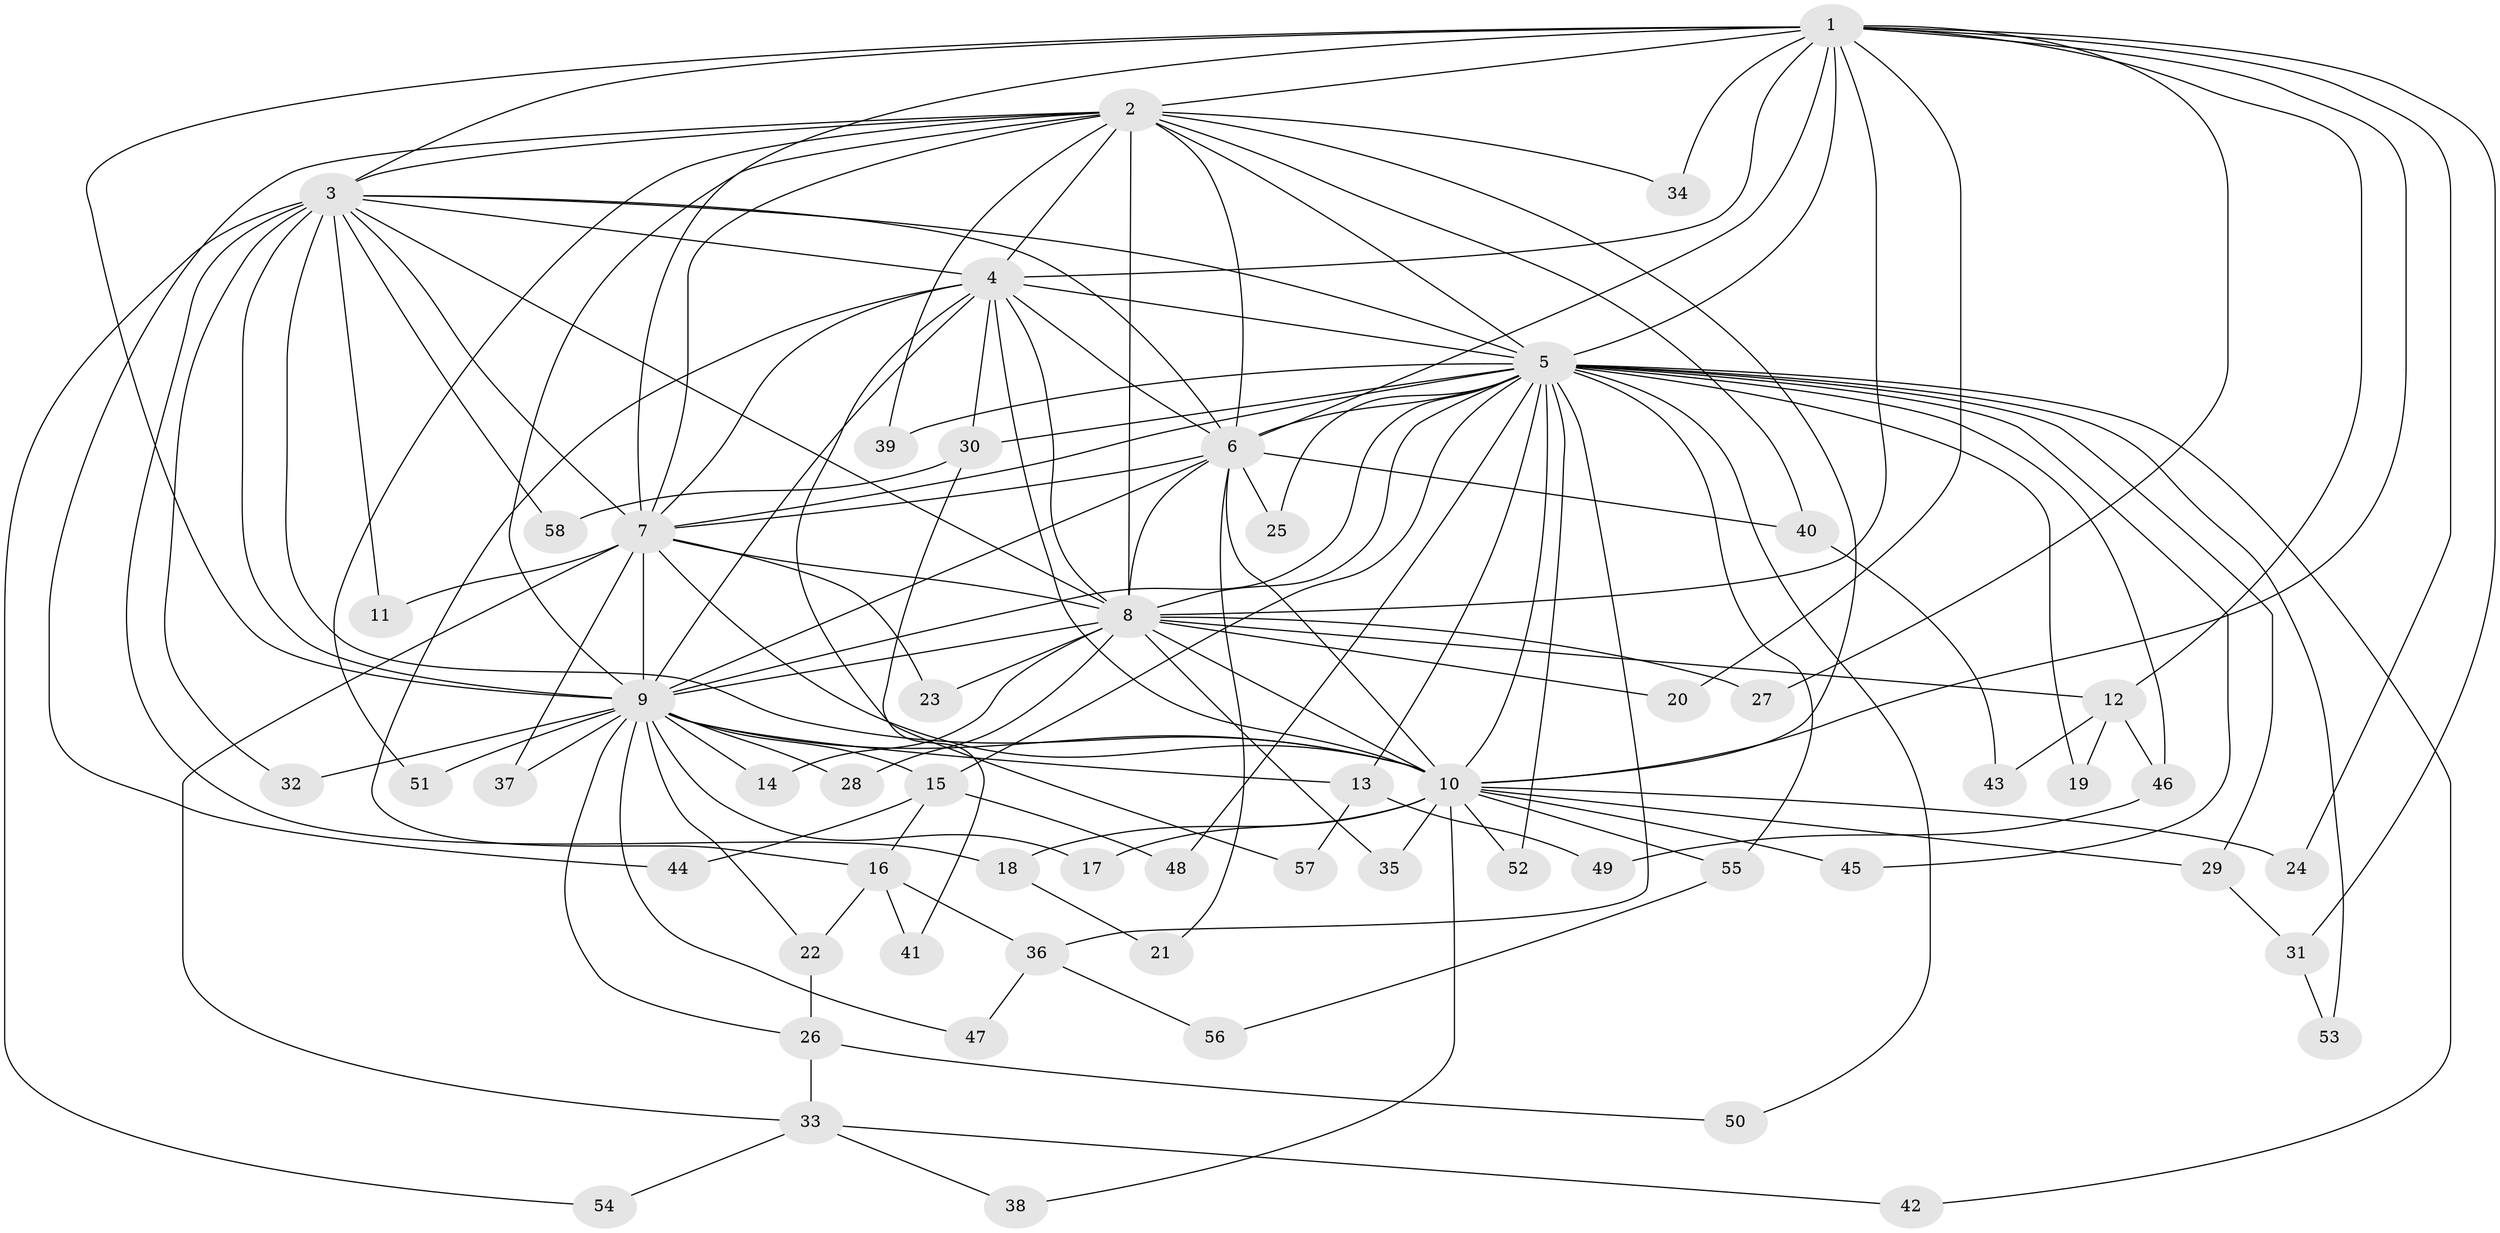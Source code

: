 // Generated by graph-tools (version 1.1) at 2025/25/03/09/25 03:25:42]
// undirected, 58 vertices, 141 edges
graph export_dot {
graph [start="1"]
  node [color=gray90,style=filled];
  1;
  2;
  3;
  4;
  5;
  6;
  7;
  8;
  9;
  10;
  11;
  12;
  13;
  14;
  15;
  16;
  17;
  18;
  19;
  20;
  21;
  22;
  23;
  24;
  25;
  26;
  27;
  28;
  29;
  30;
  31;
  32;
  33;
  34;
  35;
  36;
  37;
  38;
  39;
  40;
  41;
  42;
  43;
  44;
  45;
  46;
  47;
  48;
  49;
  50;
  51;
  52;
  53;
  54;
  55;
  56;
  57;
  58;
  1 -- 2;
  1 -- 3;
  1 -- 4;
  1 -- 5;
  1 -- 6;
  1 -- 7;
  1 -- 8;
  1 -- 9;
  1 -- 10;
  1 -- 12;
  1 -- 20;
  1 -- 24;
  1 -- 27;
  1 -- 31;
  1 -- 34;
  2 -- 3;
  2 -- 4;
  2 -- 5;
  2 -- 6;
  2 -- 7;
  2 -- 8;
  2 -- 9;
  2 -- 10;
  2 -- 34;
  2 -- 39;
  2 -- 40;
  2 -- 44;
  2 -- 51;
  3 -- 4;
  3 -- 5;
  3 -- 6;
  3 -- 7;
  3 -- 8;
  3 -- 9;
  3 -- 10;
  3 -- 11;
  3 -- 18;
  3 -- 32;
  3 -- 54;
  3 -- 58;
  4 -- 5;
  4 -- 6;
  4 -- 7;
  4 -- 8;
  4 -- 9;
  4 -- 10;
  4 -- 16;
  4 -- 30;
  4 -- 57;
  5 -- 6;
  5 -- 7;
  5 -- 8;
  5 -- 9;
  5 -- 10;
  5 -- 13;
  5 -- 15;
  5 -- 19;
  5 -- 25;
  5 -- 29;
  5 -- 30;
  5 -- 36;
  5 -- 39;
  5 -- 42;
  5 -- 45;
  5 -- 46;
  5 -- 48;
  5 -- 50;
  5 -- 52;
  5 -- 53;
  5 -- 55;
  6 -- 7;
  6 -- 8;
  6 -- 9;
  6 -- 10;
  6 -- 21;
  6 -- 25;
  6 -- 40;
  7 -- 8;
  7 -- 9;
  7 -- 10;
  7 -- 11;
  7 -- 23;
  7 -- 33;
  7 -- 37;
  8 -- 9;
  8 -- 10;
  8 -- 12;
  8 -- 14;
  8 -- 20;
  8 -- 23;
  8 -- 27;
  8 -- 28;
  8 -- 35;
  9 -- 10;
  9 -- 13;
  9 -- 14;
  9 -- 15;
  9 -- 17;
  9 -- 22;
  9 -- 26;
  9 -- 28;
  9 -- 32;
  9 -- 37;
  9 -- 47;
  9 -- 51;
  10 -- 17;
  10 -- 18;
  10 -- 24;
  10 -- 29;
  10 -- 35;
  10 -- 38;
  10 -- 45;
  10 -- 52;
  10 -- 55;
  12 -- 19;
  12 -- 43;
  12 -- 46;
  13 -- 49;
  13 -- 57;
  15 -- 16;
  15 -- 44;
  15 -- 48;
  16 -- 22;
  16 -- 36;
  16 -- 41;
  18 -- 21;
  22 -- 26;
  26 -- 33;
  26 -- 50;
  29 -- 31;
  30 -- 41;
  30 -- 58;
  31 -- 53;
  33 -- 38;
  33 -- 42;
  33 -- 54;
  36 -- 47;
  36 -- 56;
  40 -- 43;
  46 -- 49;
  55 -- 56;
}
